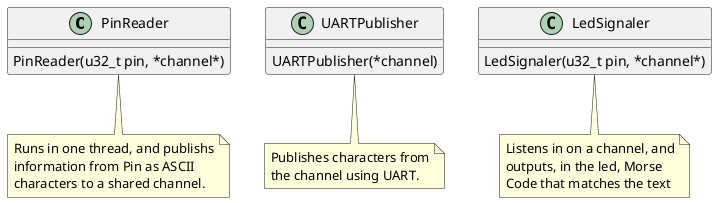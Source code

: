 @startuml class_diagram

class PinReader{
    PinReader(u32_t pin, *channel*)
    
}

note bottom of PinReader: Runs in one thread, and publishs\ninformation from Pin as ASCII\ncharacters to a shared channel.

class UARTPublisher{
    UARTPublisher(*channel)
}

note bottom of UARTPublisher: Publishes characters from\nthe channel using UART.

class LedSignaler{
    LedSignaler(u32_t pin, *channel*)

}
note bottom of LedSignaler: Listens in on a channel, and\noutputs, in the led, Morse\nCode that matches the text


@enduml